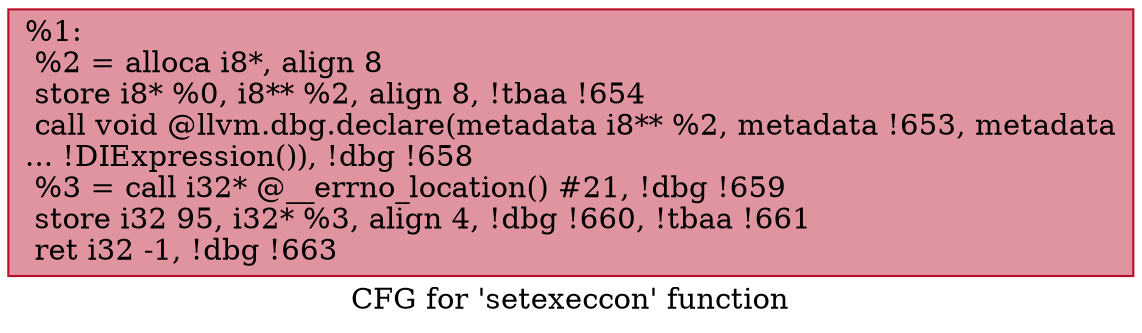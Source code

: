 digraph "CFG for 'setexeccon' function" {
	label="CFG for 'setexeccon' function";

	Node0x268f9a0 [shape=record,color="#b70d28ff", style=filled, fillcolor="#b70d2870",label="{%1:\l  %2 = alloca i8*, align 8\l  store i8* %0, i8** %2, align 8, !tbaa !654\l  call void @llvm.dbg.declare(metadata i8** %2, metadata !653, metadata\l... !DIExpression()), !dbg !658\l  %3 = call i32* @__errno_location() #21, !dbg !659\l  store i32 95, i32* %3, align 4, !dbg !660, !tbaa !661\l  ret i32 -1, !dbg !663\l}"];
}
